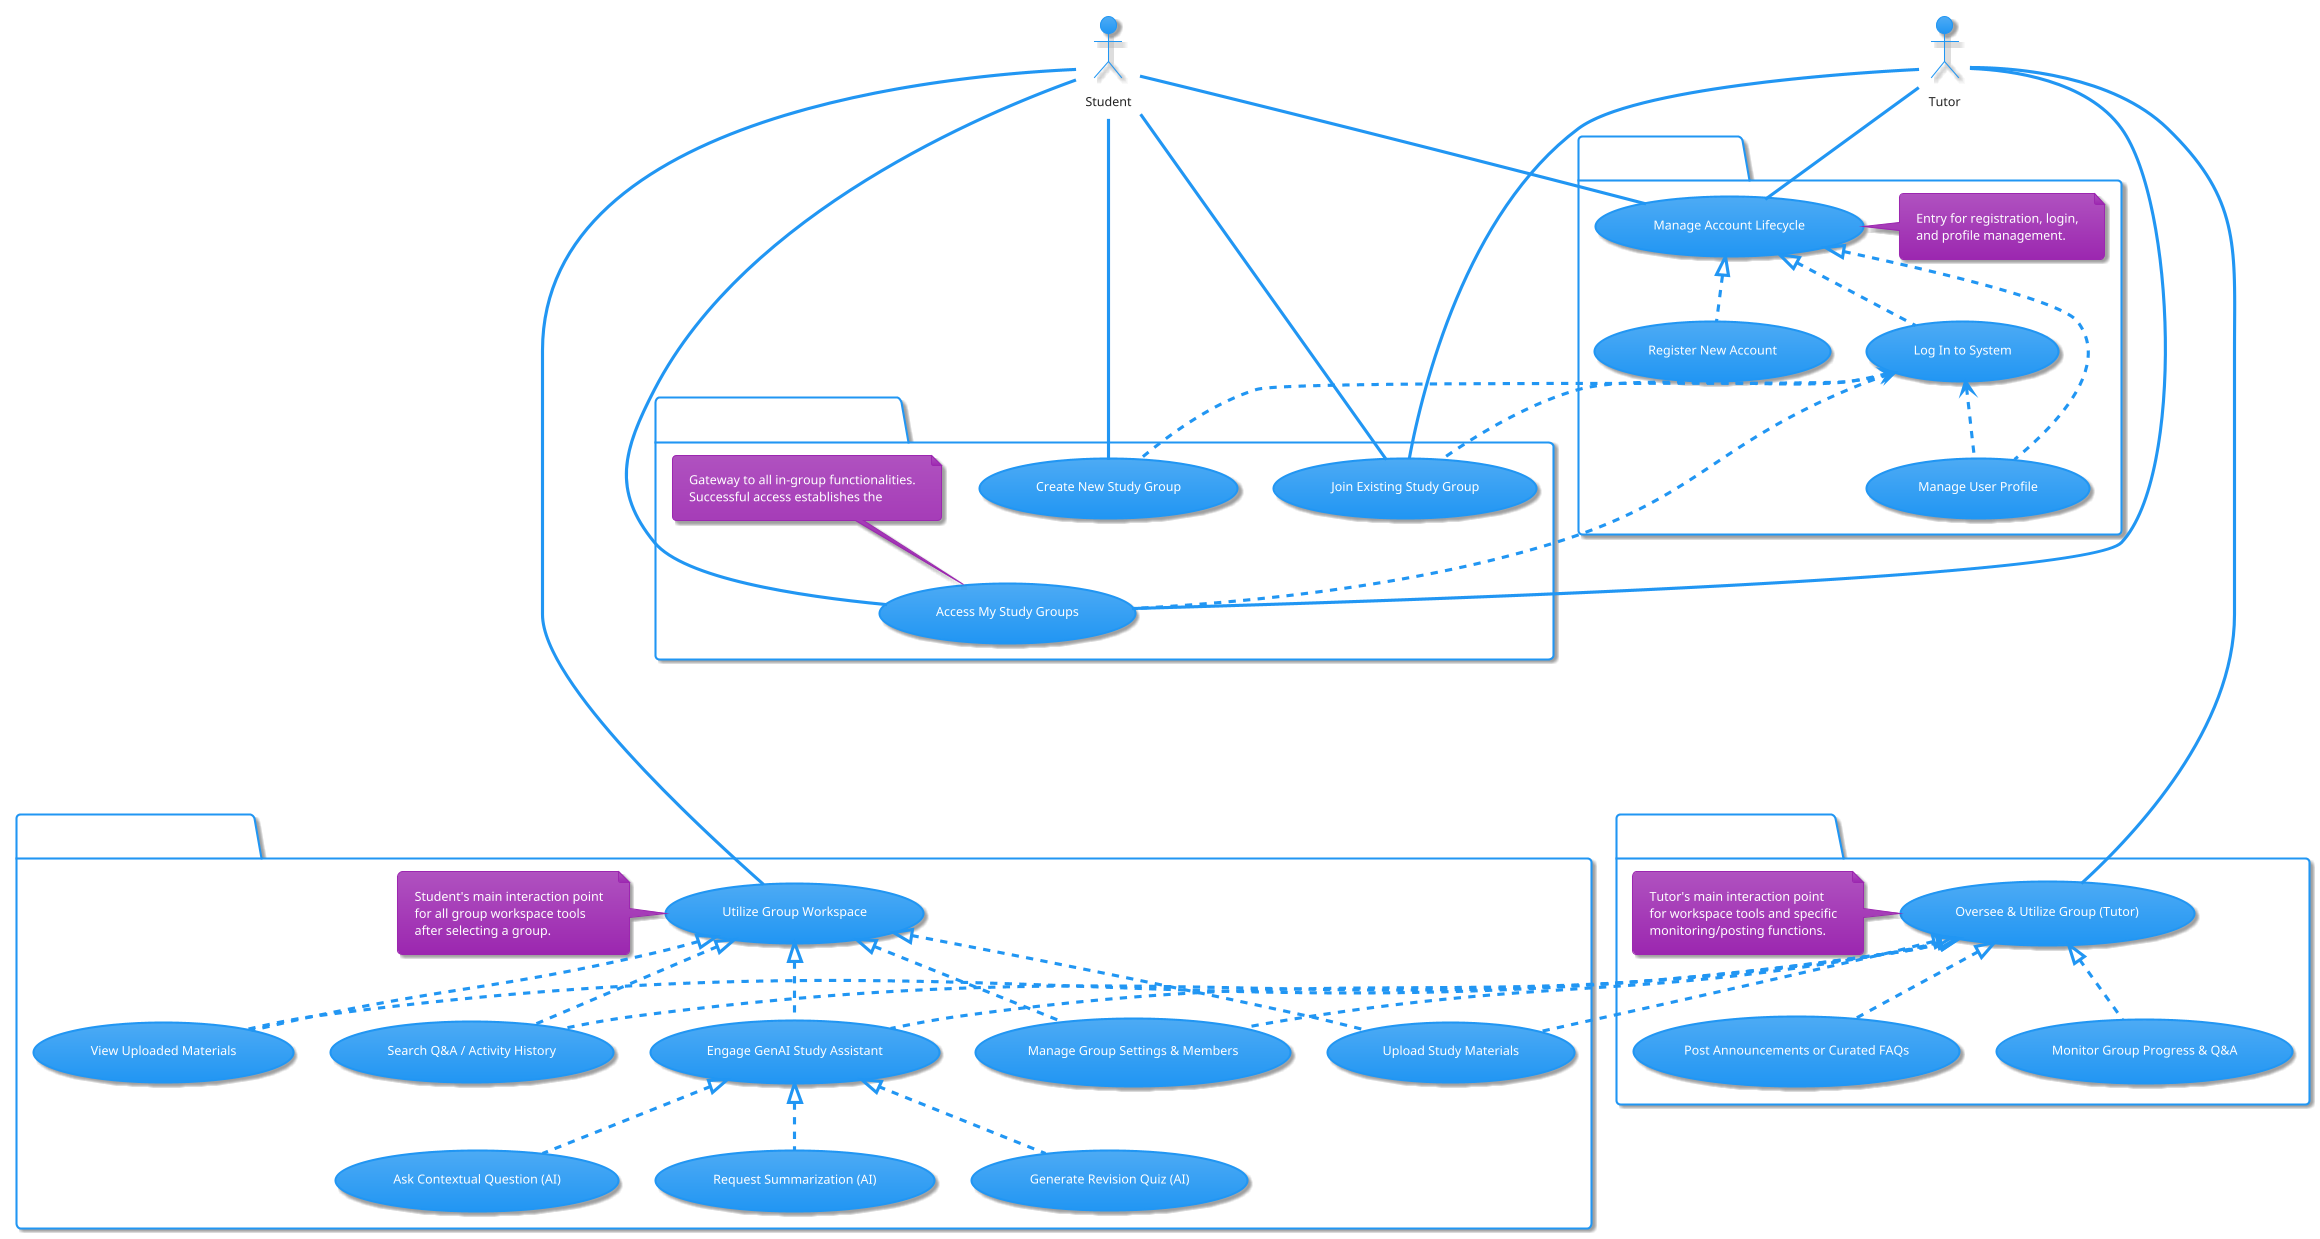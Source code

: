 @startuml
!theme materia

package "User Account Services" as P_Account {
usecase UC_AccountActions as "Manage Account Lifecycle"
note right of UC_AccountActions
    Entry for registration, login,
    and profile management.
end note
usecase UC_Register as "Register New Account"
usecase UC_Login as "Log In to System"
usecase UC_ManageProfile as "Manage User Profile"
}

package "Study Group Formation & Selection" as P_GroupFormation {
usecase UC_CreateGroup as "Create New Study Group"
usecase UC_JoinGroup as "Join Existing Study Group"
usecase UC_ListGroups as "Access My Study Groups"
note top of UC_ListGroups
    Gateway to all in-group functionalities.
    Successful access establishes the
    'Active Group Context'.
end note
}

actor Student as S
actor Tutor as T

usecase UC_ActiveGroupContext as "Be in Active Group Context" <<Abstract>>
hide UC_ActiveGroupContext

package "Active Group Workspace Features" as P_Workspace {
usecase UC_UseWorkspace as "Utilize Group Workspace"
note left of UC_UseWorkspace
    Student's main interaction point
    for all group workspace tools
    after selecting a group.
end note
usecase UC_ManageSelectedGroup as "Manage Group Settings & Members"
usecase UC_Upload as "Upload Study Materials"
usecase UC_ViewMaterials as "View Uploaded Materials"
usecase UC_EngageAI as "Engage GenAI Study Assistant"
usecase UC_AskAI as "Ask Contextual Question (AI)"
usecase UC_SummarizeAI as "Request Summarization (AI)"
usecase UC_QuizAI as "Generate Revision Quiz (AI)"
usecase UC_SearchHistory as "Search Q&A / Activity History"
}

package "Tutor-Specific Group Functions" as P_TutorFunc {
usecase UC_OverseeAndUtilizeGroup as "Oversee & Utilize Group (Tutor)"
note left of UC_OverseeAndUtilizeGroup
    Tutor's main interaction point
    for workspace tools and specific
    monitoring/posting functions.
end note
usecase UC_MonitorProgress as "Monitor Group Progress & Q&A"
usecase UC_PostOfficialResources as "Post Announcements or Curated FAQs"
}

S -- UC_AccountActions
S -- UC_CreateGroup
S -- UC_JoinGroup
S -- UC_ListGroups

T -- UC_AccountActions
T -- UC_JoinGroup
T -- UC_ListGroups

S -- UC_UseWorkspace
T -- UC_OverseeAndUtilizeGroup

UC_Register .up.|> UC_AccountActions
UC_Login .up.|> UC_AccountActions
UC_ManageProfile .up.|> UC_AccountActions


UC_ManageSelectedGroup .up.|> UC_UseWorkspace
UC_Upload .up.|> UC_UseWorkspace
UC_ViewMaterials .up.|> UC_UseWorkspace
UC_EngageAI .up.|> UC_UseWorkspace
UC_SearchHistory .up.|> UC_UseWorkspace

UC_ManageSelectedGroup .up.|> UC_OverseeAndUtilizeGroup
UC_Upload .up.|> UC_OverseeAndUtilizeGroup
UC_ViewMaterials .up.|> UC_OverseeAndUtilizeGroup
UC_EngageAI .up.|> UC_OverseeAndUtilizeGroup
UC_SearchHistory .up.|> UC_OverseeAndUtilizeGroup
UC_MonitorProgress .up.|> UC_OverseeAndUtilizeGroup
UC_PostOfficialResources .up.|> UC_OverseeAndUtilizeGroup


UC_AskAI .up.|> UC_EngageAI
UC_SummarizeAI .up.|> UC_EngageAI
UC_QuizAI .up.|> UC_EngageAI


UC_ManageProfile .up.> UC_Login


UC_CreateGroup .up.> UC_Login
UC_JoinGroup .up.> UC_Login
UC_ListGroups .up.> UC_Login


UC_ActiveGroupContext .up.> UC_ListGroups


UC_UseWorkspace .up.> UC_ActiveGroupContext
UC_OverseeAndUtilizeGroup .up.> UC_ActiveGroupContext
@enduml